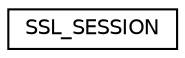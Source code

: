 digraph "Graphical Class Hierarchy"
{
  edge [fontname="Helvetica",fontsize="10",labelfontname="Helvetica",labelfontsize="10"];
  node [fontname="Helvetica",fontsize="10",shape=record];
  rankdir="LR";
  Node1 [label="SSL_SESSION",height=0.2,width=0.4,color="black", fillcolor="white", style="filled",URL="$struct_s_s_l___s_e_s_s_i_o_n.html"];
}
